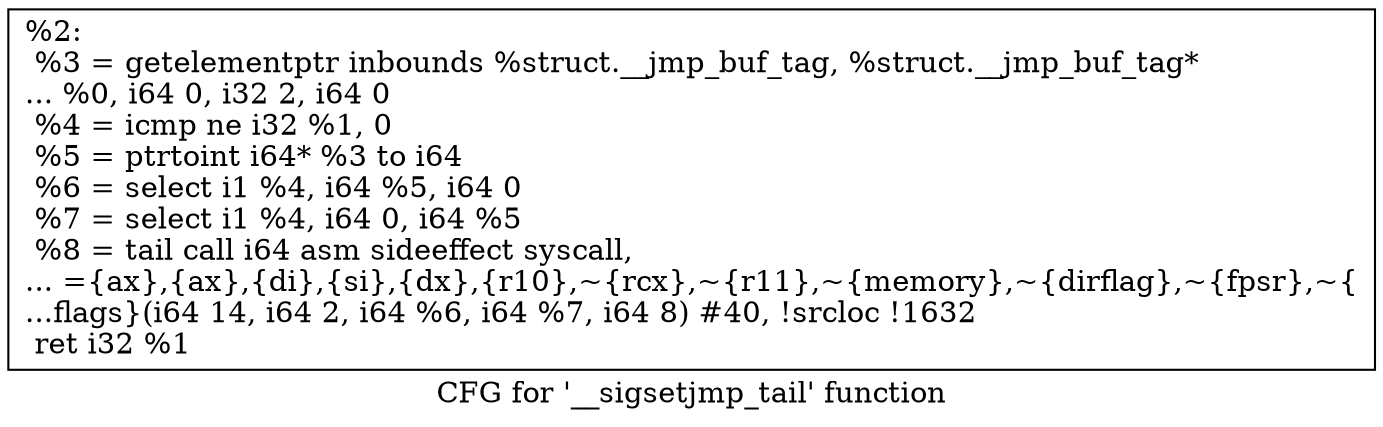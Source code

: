 digraph "CFG for '__sigsetjmp_tail' function" {
	label="CFG for '__sigsetjmp_tail' function";

	Node0x1f81ff0 [shape=record,label="{%2:\l  %3 = getelementptr inbounds %struct.__jmp_buf_tag, %struct.__jmp_buf_tag*\l... %0, i64 0, i32 2, i64 0\l  %4 = icmp ne i32 %1, 0\l  %5 = ptrtoint i64* %3 to i64\l  %6 = select i1 %4, i64 %5, i64 0\l  %7 = select i1 %4, i64 0, i64 %5\l  %8 = tail call i64 asm sideeffect syscall,\l... =\{ax\},\{ax\},\{di\},\{si\},\{dx\},\{r10\},~\{rcx\},~\{r11\},~\{memory\},~\{dirflag\},~\{fpsr\},~\{\l...flags\}(i64 14, i64 2, i64 %6, i64 %7, i64 8) #40, !srcloc !1632\l  ret i32 %1\l}"];
}
